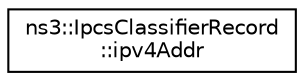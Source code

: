 digraph "Graphical Class Hierarchy"
{
 // LATEX_PDF_SIZE
  edge [fontname="Helvetica",fontsize="10",labelfontname="Helvetica",labelfontsize="10"];
  node [fontname="Helvetica",fontsize="10",shape=record];
  rankdir="LR";
  Node0 [label="ns3::IpcsClassifierRecord\l::ipv4Addr",height=0.2,width=0.4,color="black", fillcolor="white", style="filled",URL="$structns3_1_1_ipcs_classifier_record_1_1ipv4_addr.html",tooltip="ipv4Addr structure"];
}
